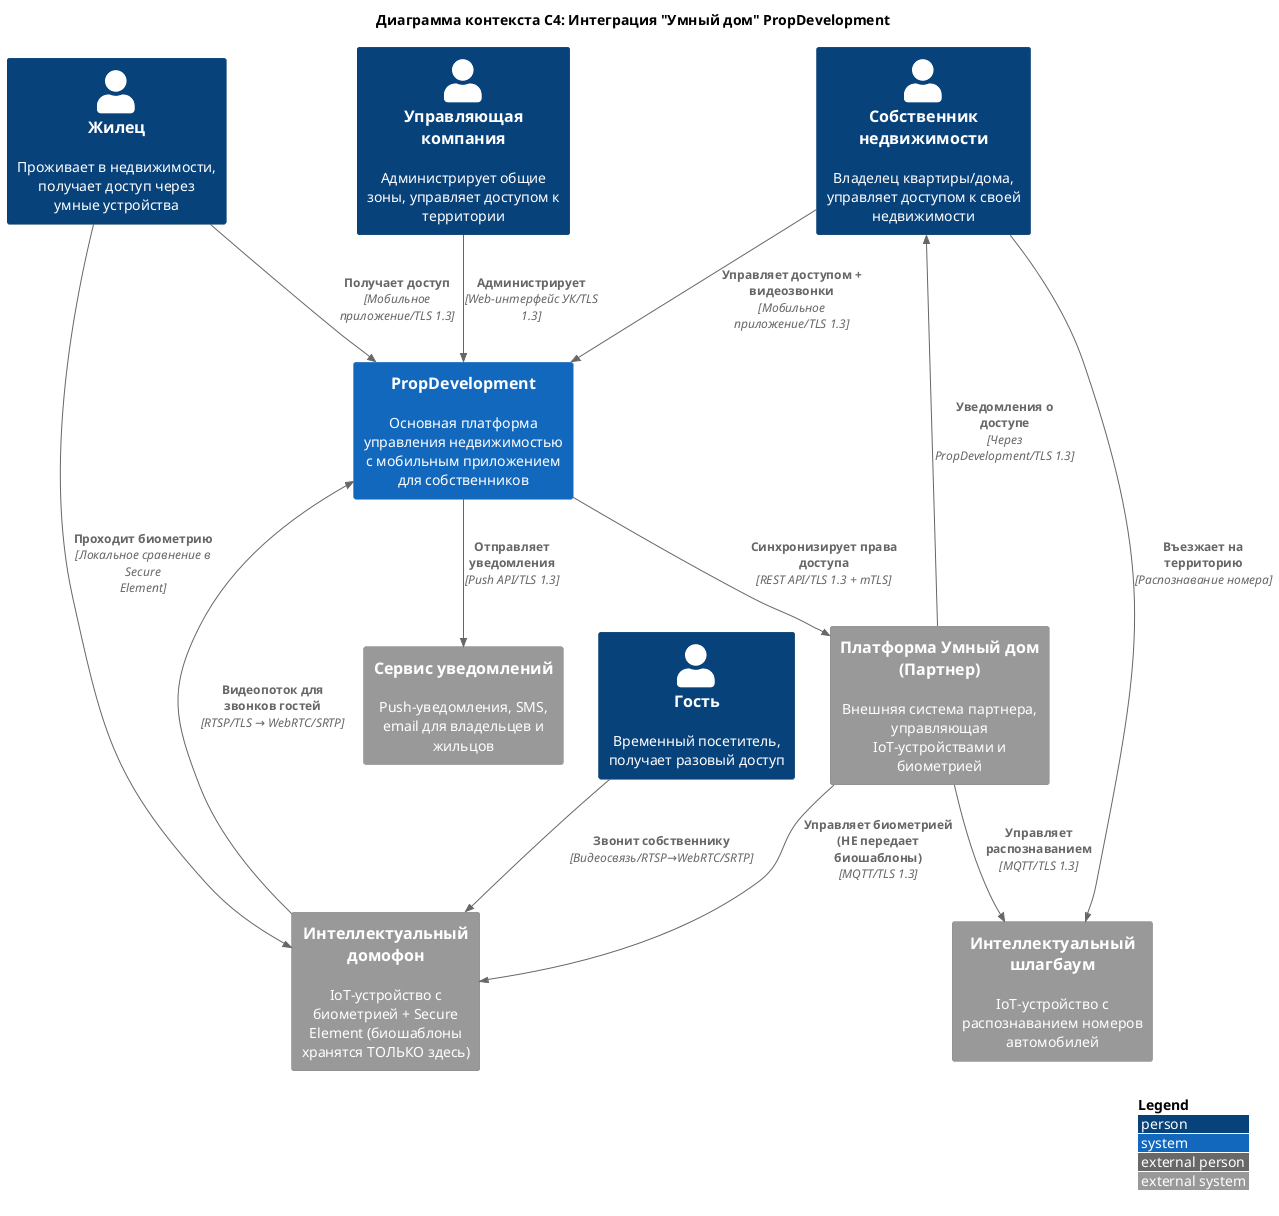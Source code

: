 @startuml context-diagram
!include <C4/C4_Context>

title Диаграмма контекста C4: Интеграция "Умный дом" PropDevelopment

LAYOUT_WITH_LEGEND()

' Акторы
Person(owner, "Собственник недвижимости", "Владелец квартиры/дома, управляет доступом к своей недвижимости")
Person(resident, "Жилец", "Проживает в недвижимости, получает доступ через умные устройства")
Person(guest, "Гость", "Временный посетитель, получает разовый доступ")
Person(management, "Управляющая компания", "Администрирует общие зоны, управляет доступом к территории")

' Основная система PropDevelopment
System(propdevelopment, "PropDevelopment", "Основная платформа управления недвижимостью с мобильным приложением для собственников")

' Внешние системы
System_Ext(smart_home_platform, "Платформа Умный дом (Партнер)", "Внешняя система партнера, управляющая IoT-устройствами и биометрией")
System_Ext(intercom_device, "Интеллектуальный домофон", "IoT-устройство с биометрией + Secure Element (биошаблоны хранятся ТОЛЬКО здесь)")
System_Ext(barrier_device, "Интеллектуальный шлагбаум", "IoT-устройство с распознаванием номеров автомобилей")
System_Ext(notification_service, "Сервис уведомлений", "Push-уведомления, SMS, email для владельцев и жильцов")

' Взаимодействия - Пользователи с PropDevelopment
Rel(owner, propdevelopment, "Управляет доступом + видеозвонки", "Мобильное приложение/TLS 1.3")
Rel(resident, propdevelopment, "Получает доступ", "Мобильное приложение/TLS 1.3") 
Rel(management, propdevelopment, "Администрирует", "Web-интерфейс УК/TLS 1.3")

' Взаимодействия - PropDevelopment с внешними системами
Rel(propdevelopment, smart_home_platform, "Синхронизирует права доступа", "REST API/TLS 1.3 + mTLS")
Rel(propdevelopment, notification_service, "Отправляет уведомления", "Push API/TLS 1.3")

' Взаимодействия - Платформа партнера с устройствами
Rel(smart_home_platform, intercom_device, "Управляет биометрией (НЕ передает биошаблоны)", "MQTT/TLS 1.3")
Rel(smart_home_platform, barrier_device, "Управляет распознаванием", "MQTT/TLS 1.3")

' Взаимодействия - Пользователи с устройствами
Rel(resident, intercom_device, "Проходит биометрию", "Локальное сравнение в Secure Element")
Rel(guest, intercom_device, "Звонит собственнику", "Видеосвязь/RTSP→WebRTC/SRTP")
Rel(owner, barrier_device, "Въезжает на территорию", "Распознавание номера")

' Взаимодействия - Уведомления и видео
Rel(smart_home_platform, owner, "Уведомления о доступе", "Через PropDevelopment/TLS 1.3")
Rel(intercom_device, propdevelopment, "Видеопоток для звонков гостей", "RTSP/TLS → WebRTC/SRTP")

@enduml 